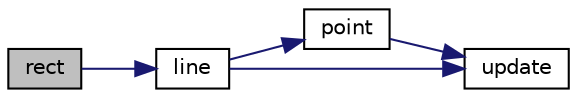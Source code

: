 digraph "rect"
{
 // LATEX_PDF_SIZE
  edge [fontname="Helvetica",fontsize="10",labelfontname="Helvetica",labelfontsize="10"];
  node [fontname="Helvetica",fontsize="10",shape=record];
  rankdir="LR";
  Node1 [label="rect",height=0.2,width=0.4,color="black", fillcolor="grey75", style="filled", fontcolor="black",tooltip=" "];
  Node1 -> Node2 [color="midnightblue",fontsize="10",style="solid",fontname="Helvetica"];
  Node2 [label="line",height=0.2,width=0.4,color="black", fillcolor="white", style="filled",URL="$drawing_8c.html#a22de909bf6f8aad73f1126de7b5c8739",tooltip=" "];
  Node2 -> Node3 [color="midnightblue",fontsize="10",style="solid",fontname="Helvetica"];
  Node3 [label="point",height=0.2,width=0.4,color="black", fillcolor="white", style="filled",URL="$drawing_8c.html#a0166bf78fe54b58d9b52d8a56ed406bd",tooltip=" "];
  Node3 -> Node4 [color="midnightblue",fontsize="10",style="solid",fontname="Helvetica"];
  Node4 [label="update",height=0.2,width=0.4,color="black", fillcolor="white", style="filled",URL="$drawing_8c.html#ac5c54df7ed3b930268c8d7752c101725",tooltip=" "];
  Node2 -> Node4 [color="midnightblue",fontsize="10",style="solid",fontname="Helvetica"];
}
